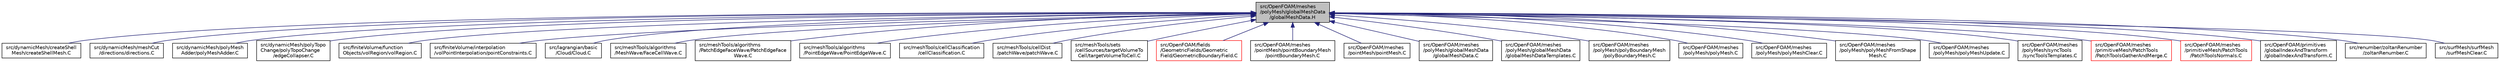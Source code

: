 digraph "src/OpenFOAM/meshes/polyMesh/globalMeshData/globalMeshData.H"
{
  bgcolor="transparent";
  edge [fontname="Helvetica",fontsize="10",labelfontname="Helvetica",labelfontsize="10"];
  node [fontname="Helvetica",fontsize="10",shape=record];
  Node247 [label="src/OpenFOAM/meshes\l/polyMesh/globalMeshData\l/globalMeshData.H",height=0.2,width=0.4,color="black", fillcolor="grey75", style="filled", fontcolor="black"];
  Node247 -> Node248 [dir="back",color="midnightblue",fontsize="10",style="solid",fontname="Helvetica"];
  Node248 [label="src/dynamicMesh/createShell\lMesh/createShellMesh.C",height=0.2,width=0.4,color="black",URL="$a00395.html"];
  Node247 -> Node249 [dir="back",color="midnightblue",fontsize="10",style="solid",fontname="Helvetica"];
  Node249 [label="src/dynamicMesh/meshCut\l/directions/directions.C",height=0.2,width=0.4,color="black",URL="$a00497.html"];
  Node247 -> Node250 [dir="back",color="midnightblue",fontsize="10",style="solid",fontname="Helvetica"];
  Node250 [label="src/dynamicMesh/polyMesh\lAdder/polyMeshAdder.C",height=0.2,width=0.4,color="black",URL="$a00674.html"];
  Node247 -> Node251 [dir="back",color="midnightblue",fontsize="10",style="solid",fontname="Helvetica"];
  Node251 [label="src/dynamicMesh/polyTopo\lChange/polyTopoChange\l/edgeCollapser.C",height=0.2,width=0.4,color="black",URL="$a00740.html"];
  Node247 -> Node252 [dir="back",color="midnightblue",fontsize="10",style="solid",fontname="Helvetica"];
  Node252 [label="src/finiteVolume/function\lObjects/volRegion/volRegion.C",height=0.2,width=0.4,color="black",URL="$a03446.html"];
  Node247 -> Node253 [dir="back",color="midnightblue",fontsize="10",style="solid",fontname="Helvetica"];
  Node253 [label="src/finiteVolume/interpolation\l/volPointInterpolation/pointConstraints.C",height=0.2,width=0.4,color="black",URL="$a04520.html"];
  Node247 -> Node254 [dir="back",color="midnightblue",fontsize="10",style="solid",fontname="Helvetica"];
  Node254 [label="src/lagrangian/basic\l/Cloud/Cloud.C",height=0.2,width=0.4,color="black",URL="$a05522.html"];
  Node247 -> Node255 [dir="back",color="midnightblue",fontsize="10",style="solid",fontname="Helvetica"];
  Node255 [label="src/meshTools/algorithms\l/MeshWave/FaceCellWave.C",height=0.2,width=0.4,color="black",URL="$a07850.html"];
  Node247 -> Node256 [dir="back",color="midnightblue",fontsize="10",style="solid",fontname="Helvetica"];
  Node256 [label="src/meshTools/algorithms\l/PatchEdgeFaceWave/PatchEdgeFace\lWave.C",height=0.2,width=0.4,color="black",URL="$a07895.html"];
  Node247 -> Node257 [dir="back",color="midnightblue",fontsize="10",style="solid",fontname="Helvetica"];
  Node257 [label="src/meshTools/algorithms\l/PointEdgeWave/PointEdgeWave.C",height=0.2,width=0.4,color="black",URL="$a07919.html"];
  Node247 -> Node258 [dir="back",color="midnightblue",fontsize="10",style="solid",fontname="Helvetica"];
  Node258 [label="src/meshTools/cellClassification\l/cellClassification.C",height=0.2,width=0.4,color="black",URL="$a08099.html"];
  Node247 -> Node259 [dir="back",color="midnightblue",fontsize="10",style="solid",fontname="Helvetica"];
  Node259 [label="src/meshTools/cellDist\l/patchWave/patchWave.C",height=0.2,width=0.4,color="black",URL="$a08129.html"];
  Node247 -> Node260 [dir="back",color="midnightblue",fontsize="10",style="solid",fontname="Helvetica"];
  Node260 [label="src/meshTools/sets\l/cellSources/targetVolumeTo\lCell/targetVolumeToCell.C",height=0.2,width=0.4,color="black",URL="$a08645.html"];
  Node247 -> Node261 [dir="back",color="midnightblue",fontsize="10",style="solid",fontname="Helvetica"];
  Node261 [label="src/OpenFOAM/fields\l/GeometricFields/Geometric\lField/GeometricBoundaryField.C",height=0.2,width=0.4,color="red",URL="$a10517.html"];
  Node247 -> Node263 [dir="back",color="midnightblue",fontsize="10",style="solid",fontname="Helvetica"];
  Node263 [label="src/OpenFOAM/meshes\l/pointMesh/pointBoundaryMesh\l/pointBoundaryMesh.C",height=0.2,width=0.4,color="black",URL="$a12149.html"];
  Node247 -> Node264 [dir="back",color="midnightblue",fontsize="10",style="solid",fontname="Helvetica"];
  Node264 [label="src/OpenFOAM/meshes\l/pointMesh/pointMesh.C",height=0.2,width=0.4,color="black",URL="$a12155.html"];
  Node247 -> Node265 [dir="back",color="midnightblue",fontsize="10",style="solid",fontname="Helvetica"];
  Node265 [label="src/OpenFOAM/meshes\l/polyMesh/globalMeshData\l/globalMeshData.C",height=0.2,width=0.4,color="black",URL="$a12290.html"];
  Node247 -> Node266 [dir="back",color="midnightblue",fontsize="10",style="solid",fontname="Helvetica"];
  Node266 [label="src/OpenFOAM/meshes\l/polyMesh/globalMeshData\l/globalMeshDataTemplates.C",height=0.2,width=0.4,color="black",URL="$a12296.html"];
  Node247 -> Node267 [dir="back",color="midnightblue",fontsize="10",style="solid",fontname="Helvetica"];
  Node267 [label="src/OpenFOAM/meshes\l/polyMesh/polyBoundaryMesh\l/polyBoundaryMesh.C",height=0.2,width=0.4,color="black",URL="$a12380.html"];
  Node247 -> Node268 [dir="back",color="midnightblue",fontsize="10",style="solid",fontname="Helvetica"];
  Node268 [label="src/OpenFOAM/meshes\l/polyMesh/polyMesh.C",height=0.2,width=0.4,color="black",URL="$a12395.html"];
  Node247 -> Node269 [dir="back",color="midnightblue",fontsize="10",style="solid",fontname="Helvetica"];
  Node269 [label="src/OpenFOAM/meshes\l/polyMesh/polyMeshClear.C",height=0.2,width=0.4,color="black",URL="$a12410.html"];
  Node247 -> Node270 [dir="back",color="midnightblue",fontsize="10",style="solid",fontname="Helvetica"];
  Node270 [label="src/OpenFOAM/meshes\l/polyMesh/polyMeshFromShape\lMesh.C",height=0.2,width=0.4,color="black",URL="$a12413.html"];
  Node247 -> Node271 [dir="back",color="midnightblue",fontsize="10",style="solid",fontname="Helvetica"];
  Node271 [label="src/OpenFOAM/meshes\l/polyMesh/polyMeshUpdate.C",height=0.2,width=0.4,color="black",URL="$a12437.html",tooltip="Update the polyMesh corresponding to the given map. "];
  Node247 -> Node272 [dir="back",color="midnightblue",fontsize="10",style="solid",fontname="Helvetica"];
  Node272 [label="src/OpenFOAM/meshes\l/polyMesh/syncTools\l/syncToolsTemplates.C",height=0.2,width=0.4,color="black",URL="$a12539.html"];
  Node247 -> Node273 [dir="back",color="midnightblue",fontsize="10",style="solid",fontname="Helvetica"];
  Node273 [label="src/OpenFOAM/meshes\l/primitiveMesh/PatchTools\l/PatchToolsGatherAndMerge.C",height=0.2,width=0.4,color="red",URL="$a12629.html"];
  Node247 -> Node275 [dir="back",color="midnightblue",fontsize="10",style="solid",fontname="Helvetica"];
  Node275 [label="src/OpenFOAM/meshes\l/primitiveMesh/PatchTools\l/PatchToolsNormals.C",height=0.2,width=0.4,color="red",URL="$a12635.html"];
  Node247 -> Node276 [dir="back",color="midnightblue",fontsize="10",style="solid",fontname="Helvetica"];
  Node276 [label="src/OpenFOAM/primitives\l/globalIndexAndTransform\l/globalIndexAndTransform.C",height=0.2,width=0.4,color="black",URL="$a13067.html"];
  Node247 -> Node277 [dir="back",color="midnightblue",fontsize="10",style="solid",fontname="Helvetica"];
  Node277 [label="src/renumber/zoltanRenumber\l/zoltanRenumber.C",height=0.2,width=0.4,color="black",URL="$a14549.html"];
  Node247 -> Node278 [dir="back",color="midnightblue",fontsize="10",style="solid",fontname="Helvetica"];
  Node278 [label="src/surfMesh/surfMesh\l/surfMeshClear.C",height=0.2,width=0.4,color="black",URL="$a15626.html"];
}
